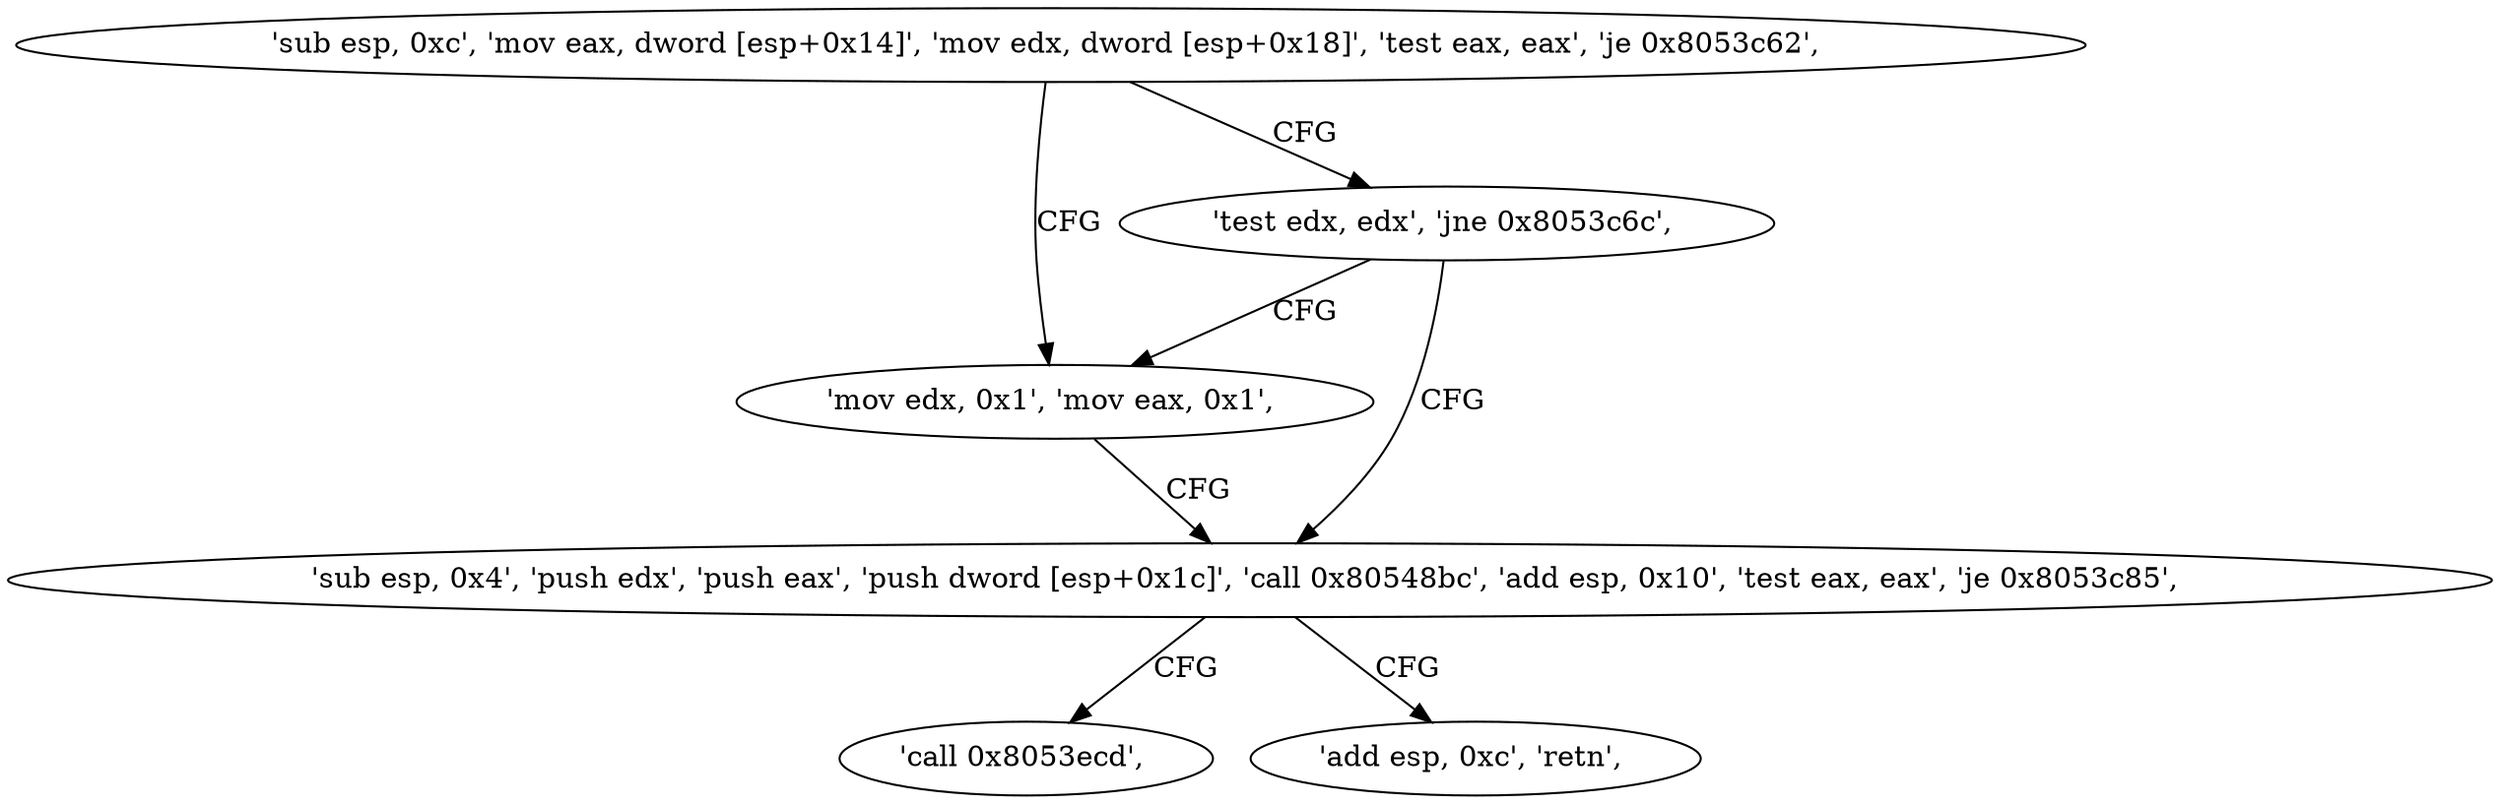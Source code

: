digraph "func" {
"134560847" [label = "'sub esp, 0xc', 'mov eax, dword [esp+0x14]', 'mov edx, dword [esp+0x18]', 'test eax, eax', 'je 0x8053c62', " ]
"134560866" [label = "'mov edx, 0x1', 'mov eax, 0x1', " ]
"134560862" [label = "'test edx, edx', 'jne 0x8053c6c', " ]
"134560876" [label = "'sub esp, 0x4', 'push edx', 'push eax', 'push dword [esp+0x1c]', 'call 0x80548bc', 'add esp, 0x10', 'test eax, eax', 'je 0x8053c85', " ]
"134560901" [label = "'call 0x8053ecd', " ]
"134560897" [label = "'add esp, 0xc', 'retn', " ]
"134560847" -> "134560866" [ label = "CFG" ]
"134560847" -> "134560862" [ label = "CFG" ]
"134560866" -> "134560876" [ label = "CFG" ]
"134560862" -> "134560876" [ label = "CFG" ]
"134560862" -> "134560866" [ label = "CFG" ]
"134560876" -> "134560901" [ label = "CFG" ]
"134560876" -> "134560897" [ label = "CFG" ]
}
